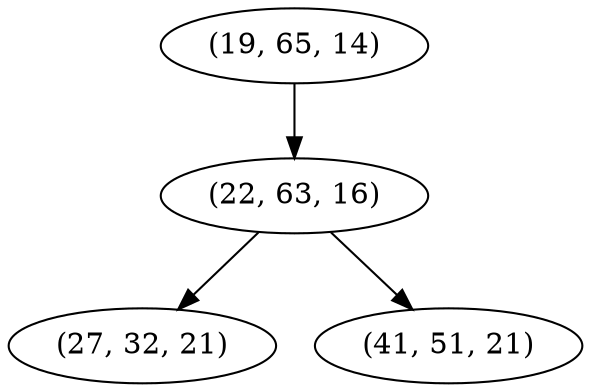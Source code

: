 digraph tree {
    "(19, 65, 14)";
    "(22, 63, 16)";
    "(27, 32, 21)";
    "(41, 51, 21)";
    "(19, 65, 14)" -> "(22, 63, 16)";
    "(22, 63, 16)" -> "(27, 32, 21)";
    "(22, 63, 16)" -> "(41, 51, 21)";
}
